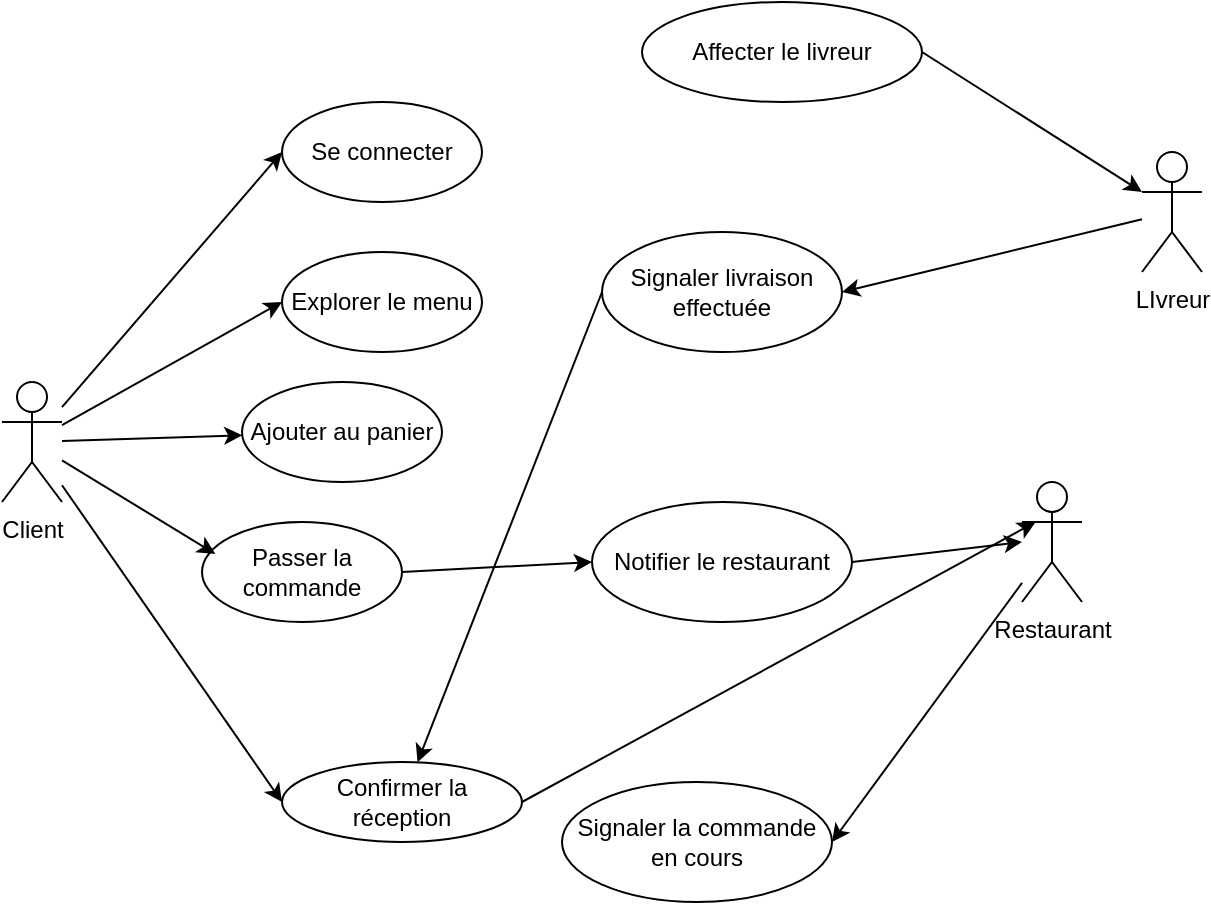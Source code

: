 <mxfile version="23.0.0" type="device">
  <diagram name="Page-1" id="tCdneItJejJCWjUQ3xzP">
    <mxGraphModel dx="1034" dy="464" grid="1" gridSize="10" guides="1" tooltips="1" connect="1" arrows="1" fold="1" page="1" pageScale="1" pageWidth="827" pageHeight="1169" math="0" shadow="0">
      <root>
        <mxCell id="0" />
        <mxCell id="1" parent="0" />
        <mxCell id="kO_Ikqnd_BB1pQEZiAFS-1" value="Client" style="shape=umlActor;verticalLabelPosition=bottom;verticalAlign=top;html=1;outlineConnect=0;" parent="1" vertex="1">
          <mxGeometry x="80" y="210" width="30" height="60" as="geometry" />
        </mxCell>
        <mxCell id="kO_Ikqnd_BB1pQEZiAFS-3" value="Se connecter" style="ellipse;whiteSpace=wrap;html=1;" parent="1" vertex="1">
          <mxGeometry x="220" y="70" width="100" height="50" as="geometry" />
        </mxCell>
        <mxCell id="kO_Ikqnd_BB1pQEZiAFS-4" value="" style="endArrow=classic;html=1;rounded=0;entryX=0;entryY=0.5;entryDx=0;entryDy=0;" parent="1" source="kO_Ikqnd_BB1pQEZiAFS-1" target="kO_Ikqnd_BB1pQEZiAFS-3" edge="1">
          <mxGeometry width="50" height="50" relative="1" as="geometry">
            <mxPoint x="110" y="240" as="sourcePoint" />
            <mxPoint x="160" y="190" as="targetPoint" />
          </mxGeometry>
        </mxCell>
        <mxCell id="kO_Ikqnd_BB1pQEZiAFS-5" value="Explorer le menu" style="ellipse;whiteSpace=wrap;html=1;" parent="1" vertex="1">
          <mxGeometry x="220" y="145" width="100" height="50" as="geometry" />
        </mxCell>
        <mxCell id="kO_Ikqnd_BB1pQEZiAFS-7" value="Ajouter au panier" style="ellipse;whiteSpace=wrap;html=1;" parent="1" vertex="1">
          <mxGeometry x="200" y="210" width="100" height="50" as="geometry" />
        </mxCell>
        <mxCell id="kO_Ikqnd_BB1pQEZiAFS-8" value="Passer la commande" style="ellipse;whiteSpace=wrap;html=1;" parent="1" vertex="1">
          <mxGeometry x="180" y="280" width="100" height="50" as="geometry" />
        </mxCell>
        <mxCell id="kO_Ikqnd_BB1pQEZiAFS-9" value="" style="endArrow=classic;html=1;rounded=0;entryX=0;entryY=0.5;entryDx=0;entryDy=0;" parent="1" source="kO_Ikqnd_BB1pQEZiAFS-1" target="kO_Ikqnd_BB1pQEZiAFS-5" edge="1">
          <mxGeometry width="50" height="50" relative="1" as="geometry">
            <mxPoint x="170" y="250" as="sourcePoint" />
            <mxPoint x="220" y="200" as="targetPoint" />
          </mxGeometry>
        </mxCell>
        <mxCell id="kO_Ikqnd_BB1pQEZiAFS-10" value="Notifier le restaurant" style="ellipse;whiteSpace=wrap;html=1;" parent="1" vertex="1">
          <mxGeometry x="375" y="270" width="130" height="60" as="geometry" />
        </mxCell>
        <mxCell id="kO_Ikqnd_BB1pQEZiAFS-11" value="" style="endArrow=classic;html=1;rounded=0;" parent="1" source="kO_Ikqnd_BB1pQEZiAFS-1" target="kO_Ikqnd_BB1pQEZiAFS-7" edge="1">
          <mxGeometry width="50" height="50" relative="1" as="geometry">
            <mxPoint x="120" y="260" as="sourcePoint" />
            <mxPoint x="210" y="260" as="targetPoint" />
          </mxGeometry>
        </mxCell>
        <mxCell id="kO_Ikqnd_BB1pQEZiAFS-12" value="" style="endArrow=classic;html=1;rounded=0;entryX=0.067;entryY=0.32;entryDx=0;entryDy=0;entryPerimeter=0;" parent="1" source="kO_Ikqnd_BB1pQEZiAFS-1" target="kO_Ikqnd_BB1pQEZiAFS-8" edge="1">
          <mxGeometry width="50" height="50" relative="1" as="geometry">
            <mxPoint x="120" y="300" as="sourcePoint" />
            <mxPoint x="170" y="250" as="targetPoint" />
          </mxGeometry>
        </mxCell>
        <mxCell id="kO_Ikqnd_BB1pQEZiAFS-13" value="" style="endArrow=classic;html=1;rounded=0;exitX=1;exitY=0.5;exitDx=0;exitDy=0;entryX=0;entryY=0.5;entryDx=0;entryDy=0;" parent="1" source="kO_Ikqnd_BB1pQEZiAFS-8" target="kO_Ikqnd_BB1pQEZiAFS-10" edge="1">
          <mxGeometry width="50" height="50" relative="1" as="geometry">
            <mxPoint x="360" y="250" as="sourcePoint" />
            <mxPoint x="410" y="200" as="targetPoint" />
          </mxGeometry>
        </mxCell>
        <mxCell id="kO_Ikqnd_BB1pQEZiAFS-14" value="Signaler la commande en cours" style="ellipse;whiteSpace=wrap;html=1;" parent="1" vertex="1">
          <mxGeometry x="360" y="410" width="135" height="60" as="geometry" />
        </mxCell>
        <mxCell id="kO_Ikqnd_BB1pQEZiAFS-15" value="Restaurant" style="shape=umlActor;verticalLabelPosition=bottom;verticalAlign=top;html=1;outlineConnect=0;" parent="1" vertex="1">
          <mxGeometry x="590" y="260" width="30" height="60" as="geometry" />
        </mxCell>
        <mxCell id="kO_Ikqnd_BB1pQEZiAFS-16" value="" style="endArrow=classic;html=1;rounded=0;exitX=1;exitY=0.5;exitDx=0;exitDy=0;" parent="1" source="kO_Ikqnd_BB1pQEZiAFS-10" edge="1">
          <mxGeometry width="50" height="50" relative="1" as="geometry">
            <mxPoint x="540" y="330" as="sourcePoint" />
            <mxPoint x="590" y="290" as="targetPoint" />
          </mxGeometry>
        </mxCell>
        <mxCell id="kO_Ikqnd_BB1pQEZiAFS-20" value="" style="endArrow=classic;html=1;rounded=0;entryX=1;entryY=0.5;entryDx=0;entryDy=0;" parent="1" source="kO_Ikqnd_BB1pQEZiAFS-15" target="kO_Ikqnd_BB1pQEZiAFS-14" edge="1">
          <mxGeometry width="50" height="50" relative="1" as="geometry">
            <mxPoint x="530" y="400" as="sourcePoint" />
            <mxPoint x="550" y="360" as="targetPoint" />
          </mxGeometry>
        </mxCell>
        <mxCell id="kO_Ikqnd_BB1pQEZiAFS-21" value="LIvreur" style="shape=umlActor;verticalLabelPosition=bottom;verticalAlign=top;html=1;outlineConnect=0;" parent="1" vertex="1">
          <mxGeometry x="650" y="95" width="30" height="60" as="geometry" />
        </mxCell>
        <mxCell id="kO_Ikqnd_BB1pQEZiAFS-23" value="Affecter le livreur" style="ellipse;whiteSpace=wrap;html=1;" parent="1" vertex="1">
          <mxGeometry x="400" y="20" width="140" height="50" as="geometry" />
        </mxCell>
        <mxCell id="kO_Ikqnd_BB1pQEZiAFS-25" value="" style="endArrow=classic;html=1;rounded=0;entryX=0;entryY=0.333;entryDx=0;entryDy=0;entryPerimeter=0;exitX=1;exitY=0.5;exitDx=0;exitDy=0;" parent="1" source="kO_Ikqnd_BB1pQEZiAFS-23" target="kO_Ikqnd_BB1pQEZiAFS-21" edge="1">
          <mxGeometry width="50" height="50" relative="1" as="geometry">
            <mxPoint x="350" y="190" as="sourcePoint" />
            <mxPoint x="400" y="140" as="targetPoint" />
          </mxGeometry>
        </mxCell>
        <mxCell id="kO_Ikqnd_BB1pQEZiAFS-27" value="Signaler livraison effectuée" style="ellipse;whiteSpace=wrap;html=1;" parent="1" vertex="1">
          <mxGeometry x="380" y="135" width="120" height="60" as="geometry" />
        </mxCell>
        <mxCell id="kO_Ikqnd_BB1pQEZiAFS-29" value="" style="endArrow=classic;html=1;rounded=0;entryX=1;entryY=0.5;entryDx=0;entryDy=0;" parent="1" source="kO_Ikqnd_BB1pQEZiAFS-21" target="kO_Ikqnd_BB1pQEZiAFS-27" edge="1">
          <mxGeometry width="50" height="50" relative="1" as="geometry">
            <mxPoint x="350" y="280" as="sourcePoint" />
            <mxPoint x="400" y="230" as="targetPoint" />
          </mxGeometry>
        </mxCell>
        <mxCell id="kO_Ikqnd_BB1pQEZiAFS-31" value="" style="endArrow=classic;html=1;rounded=0;exitX=0;exitY=0.5;exitDx=0;exitDy=0;" parent="1" source="kO_Ikqnd_BB1pQEZiAFS-27" target="kO_Ikqnd_BB1pQEZiAFS-33" edge="1">
          <mxGeometry width="50" height="50" relative="1" as="geometry">
            <mxPoint x="380" y="210" as="sourcePoint" />
            <mxPoint x="310" y="220" as="targetPoint" />
          </mxGeometry>
        </mxCell>
        <mxCell id="kO_Ikqnd_BB1pQEZiAFS-32" value="" style="endArrow=classic;html=1;rounded=0;exitX=1;exitY=0.5;exitDx=0;exitDy=0;entryX=0.25;entryY=0.1;entryDx=0;entryDy=0;entryPerimeter=0;" parent="1" source="kO_Ikqnd_BB1pQEZiAFS-33" edge="1">
          <mxGeometry width="50" height="50" relative="1" as="geometry">
            <mxPoint x="330" y="259.6" as="sourcePoint" />
            <mxPoint x="596.78" y="280" as="targetPoint" />
          </mxGeometry>
        </mxCell>
        <mxCell id="kO_Ikqnd_BB1pQEZiAFS-33" value="Confirmer la réception" style="ellipse;whiteSpace=wrap;html=1;" parent="1" vertex="1">
          <mxGeometry x="220" y="400" width="120" height="40" as="geometry" />
        </mxCell>
        <mxCell id="kO_Ikqnd_BB1pQEZiAFS-34" value="" style="endArrow=classic;html=1;rounded=0;entryX=0;entryY=0.5;entryDx=0;entryDy=0;" parent="1" source="kO_Ikqnd_BB1pQEZiAFS-1" target="kO_Ikqnd_BB1pQEZiAFS-33" edge="1">
          <mxGeometry width="50" height="50" relative="1" as="geometry">
            <mxPoint x="350" y="280" as="sourcePoint" />
            <mxPoint x="400" y="230" as="targetPoint" />
          </mxGeometry>
        </mxCell>
      </root>
    </mxGraphModel>
  </diagram>
</mxfile>
